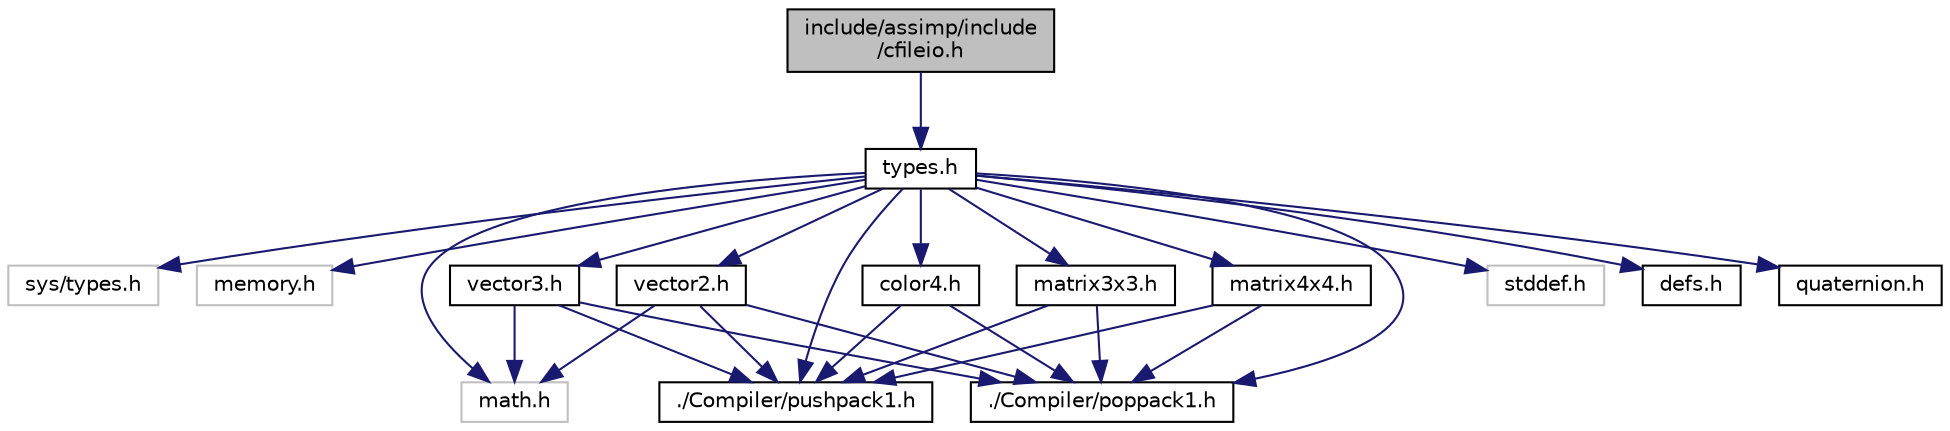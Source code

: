 digraph "include/assimp/include/cfileio.h"
{
  edge [fontname="Helvetica",fontsize="10",labelfontname="Helvetica",labelfontsize="10"];
  node [fontname="Helvetica",fontsize="10",shape=record];
  Node1 [label="include/assimp/include\l/cfileio.h",height=0.2,width=0.4,color="black", fillcolor="grey75", style="filled" fontcolor="black"];
  Node1 -> Node2 [color="midnightblue",fontsize="10",style="solid",fontname="Helvetica"];
  Node2 [label="types.h",height=0.2,width=0.4,color="black", fillcolor="white", style="filled",URL="$types_8h.html"];
  Node2 -> Node3 [color="midnightblue",fontsize="10",style="solid",fontname="Helvetica"];
  Node3 [label="sys/types.h",height=0.2,width=0.4,color="grey75", fillcolor="white", style="filled"];
  Node2 -> Node4 [color="midnightblue",fontsize="10",style="solid",fontname="Helvetica"];
  Node4 [label="memory.h",height=0.2,width=0.4,color="grey75", fillcolor="white", style="filled"];
  Node2 -> Node5 [color="midnightblue",fontsize="10",style="solid",fontname="Helvetica"];
  Node5 [label="math.h",height=0.2,width=0.4,color="grey75", fillcolor="white", style="filled"];
  Node2 -> Node6 [color="midnightblue",fontsize="10",style="solid",fontname="Helvetica"];
  Node6 [label="stddef.h",height=0.2,width=0.4,color="grey75", fillcolor="white", style="filled"];
  Node2 -> Node7 [color="midnightblue",fontsize="10",style="solid",fontname="Helvetica"];
  Node7 [label="defs.h",height=0.2,width=0.4,color="black", fillcolor="white", style="filled",URL="$defs_8h.html"];
  Node2 -> Node8 [color="midnightblue",fontsize="10",style="solid",fontname="Helvetica"];
  Node8 [label="vector3.h",height=0.2,width=0.4,color="black", fillcolor="white", style="filled",URL="$vector3_8h.html"];
  Node8 -> Node5 [color="midnightblue",fontsize="10",style="solid",fontname="Helvetica"];
  Node8 -> Node9 [color="midnightblue",fontsize="10",style="solid",fontname="Helvetica"];
  Node9 [label="./Compiler/pushpack1.h",height=0.2,width=0.4,color="black", fillcolor="white", style="filled",URL="$pushpack1_8h.html"];
  Node8 -> Node10 [color="midnightblue",fontsize="10",style="solid",fontname="Helvetica"];
  Node10 [label="./Compiler/poppack1.h",height=0.2,width=0.4,color="black", fillcolor="white", style="filled",URL="$poppack1_8h.html"];
  Node2 -> Node11 [color="midnightblue",fontsize="10",style="solid",fontname="Helvetica"];
  Node11 [label="vector2.h",height=0.2,width=0.4,color="black", fillcolor="white", style="filled",URL="$vector2_8h.html"];
  Node11 -> Node5 [color="midnightblue",fontsize="10",style="solid",fontname="Helvetica"];
  Node11 -> Node9 [color="midnightblue",fontsize="10",style="solid",fontname="Helvetica"];
  Node11 -> Node10 [color="midnightblue",fontsize="10",style="solid",fontname="Helvetica"];
  Node2 -> Node12 [color="midnightblue",fontsize="10",style="solid",fontname="Helvetica"];
  Node12 [label="color4.h",height=0.2,width=0.4,color="black", fillcolor="white", style="filled",URL="$color4_8h.html"];
  Node12 -> Node9 [color="midnightblue",fontsize="10",style="solid",fontname="Helvetica"];
  Node12 -> Node10 [color="midnightblue",fontsize="10",style="solid",fontname="Helvetica"];
  Node2 -> Node13 [color="midnightblue",fontsize="10",style="solid",fontname="Helvetica"];
  Node13 [label="matrix3x3.h",height=0.2,width=0.4,color="black", fillcolor="white", style="filled",URL="$matrix3x3_8h.html",tooltip="Definition of a 3x3 matrix, including operators when compiling in C++. "];
  Node13 -> Node9 [color="midnightblue",fontsize="10",style="solid",fontname="Helvetica"];
  Node13 -> Node10 [color="midnightblue",fontsize="10",style="solid",fontname="Helvetica"];
  Node2 -> Node14 [color="midnightblue",fontsize="10",style="solid",fontname="Helvetica"];
  Node14 [label="matrix4x4.h",height=0.2,width=0.4,color="black", fillcolor="white", style="filled",URL="$matrix4x4_8h.html",tooltip="4x4 matrix structure, including operators when compiling in C++ "];
  Node14 -> Node9 [color="midnightblue",fontsize="10",style="solid",fontname="Helvetica"];
  Node14 -> Node10 [color="midnightblue",fontsize="10",style="solid",fontname="Helvetica"];
  Node2 -> Node15 [color="midnightblue",fontsize="10",style="solid",fontname="Helvetica"];
  Node15 [label="quaternion.h",height=0.2,width=0.4,color="black", fillcolor="white", style="filled",URL="$quaternion_8h.html",tooltip="Quaternion structure, including operators when compiling in C++. "];
  Node2 -> Node9 [color="midnightblue",fontsize="10",style="solid",fontname="Helvetica"];
  Node2 -> Node10 [color="midnightblue",fontsize="10",style="solid",fontname="Helvetica"];
}
